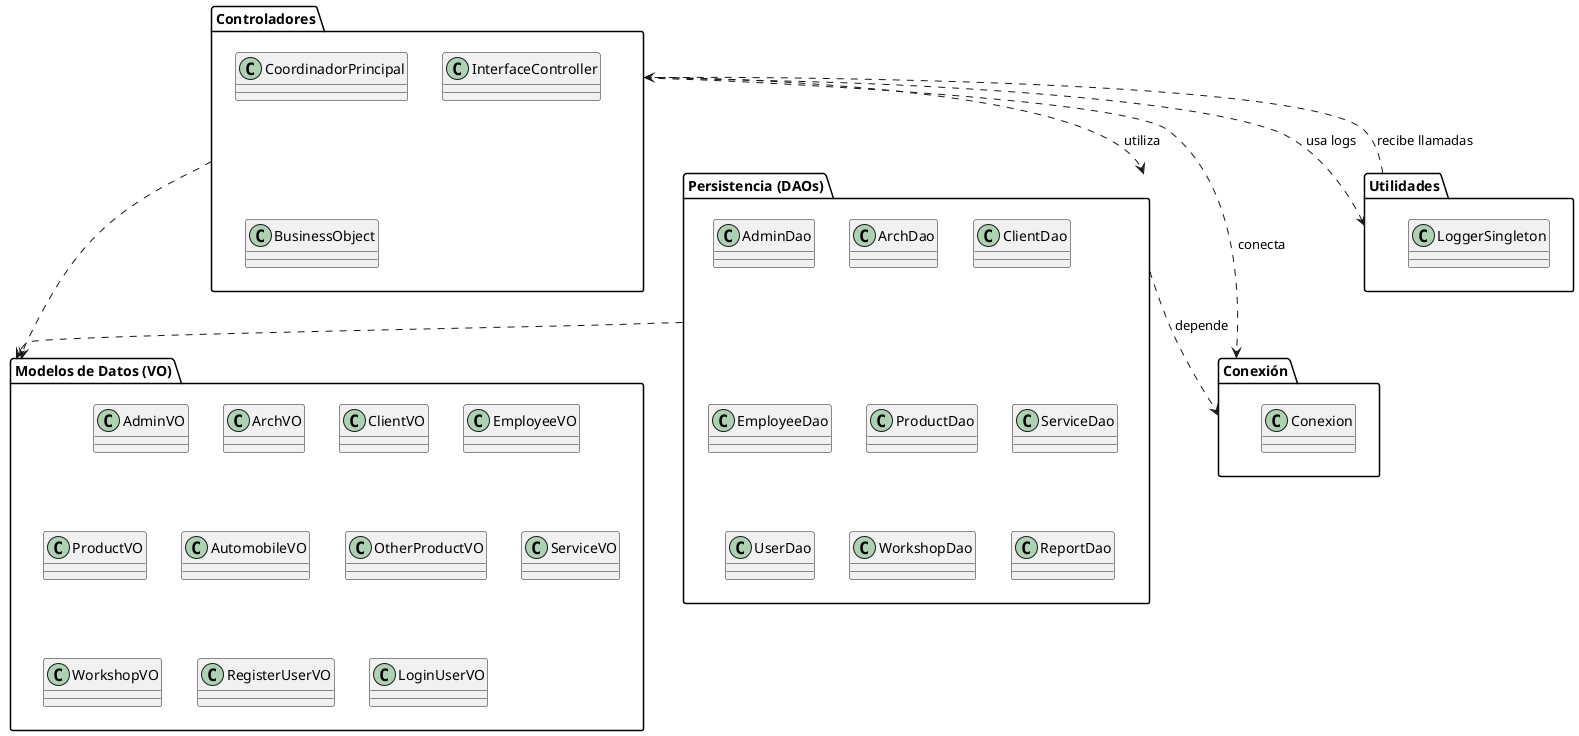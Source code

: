 @startuml diagrama_paquetes

package "Controladores" {
    class CoordinadorPrincipal
    class InterfaceController
    class BusinessObject
}

package "Persistencia (DAOs)" {
    class AdminDao
    class ArchDao
    class ClientDao
    class EmployeeDao
    class ProductDao
    class ServiceDao
    class UserDao
    class WorkshopDao
    class ReportDao
}

package "Modelos de Datos (VO)" {
    class AdminVO
    class ArchVO
    class ClientVO
    class EmployeeVO
    class ProductVO
    class AutomobileVO
    class OtherProductVO
    class ServiceVO
    class WorkshopVO
    class RegisterUserVO
    class LoginUserVO
}

package "Utilidades" {
    class LoggerSingleton
}

package "Conexión" {
    class Conexion
}

' Dependencias entre paquetes
"Controladores" ..> "Persistencia (DAOs)" : utiliza
"Controladores" ..> "Modelos de Datos (VO)"
"Persistencia (DAOs)" ..> "Modelos de Datos (VO)"
"Controladores" ..> "Conexión" : conecta
"Persistencia (DAOs)" ..> "Conexión" : depende
"Controladores" ..> "Utilidades" : usa logs
"Utilidades" ..> "Controladores" : recibe llamadas

@enduml
